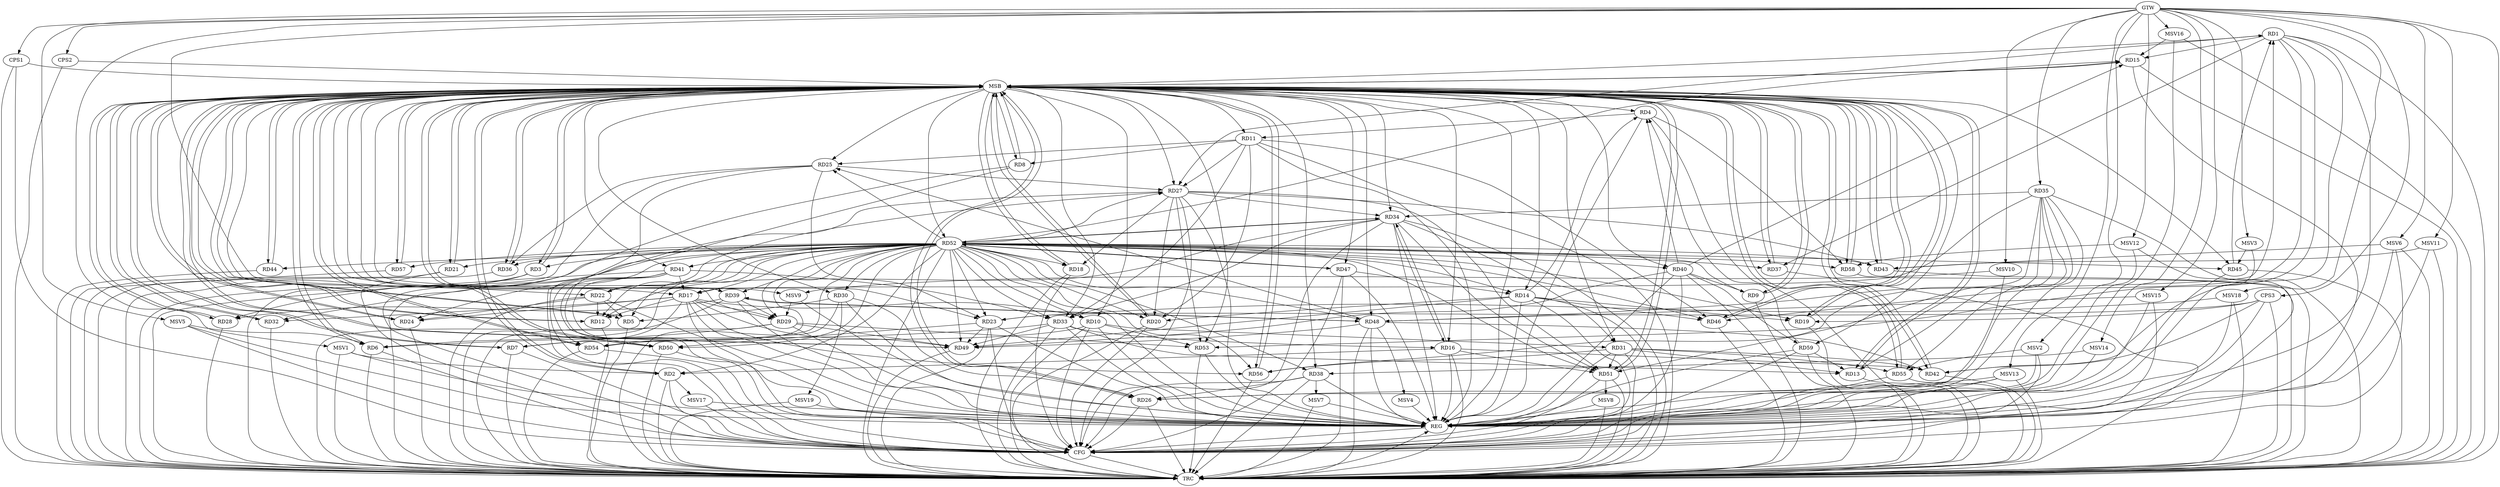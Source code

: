 strict digraph G {
  RD1 [ label="RD1" ];
  RD2 [ label="RD2" ];
  RD3 [ label="RD3" ];
  RD4 [ label="RD4" ];
  RD5 [ label="RD5" ];
  RD6 [ label="RD6" ];
  RD7 [ label="RD7" ];
  RD8 [ label="RD8" ];
  RD9 [ label="RD9" ];
  RD10 [ label="RD10" ];
  RD11 [ label="RD11" ];
  RD12 [ label="RD12" ];
  RD13 [ label="RD13" ];
  RD14 [ label="RD14" ];
  RD15 [ label="RD15" ];
  RD16 [ label="RD16" ];
  RD17 [ label="RD17" ];
  RD18 [ label="RD18" ];
  RD19 [ label="RD19" ];
  RD20 [ label="RD20" ];
  RD21 [ label="RD21" ];
  RD22 [ label="RD22" ];
  RD23 [ label="RD23" ];
  RD24 [ label="RD24" ];
  RD25 [ label="RD25" ];
  RD26 [ label="RD26" ];
  RD27 [ label="RD27" ];
  RD28 [ label="RD28" ];
  RD29 [ label="RD29" ];
  RD30 [ label="RD30" ];
  RD31 [ label="RD31" ];
  RD32 [ label="RD32" ];
  RD33 [ label="RD33" ];
  RD34 [ label="RD34" ];
  RD35 [ label="RD35" ];
  RD36 [ label="RD36" ];
  RD37 [ label="RD37" ];
  RD38 [ label="RD38" ];
  RD39 [ label="RD39" ];
  RD40 [ label="RD40" ];
  RD41 [ label="RD41" ];
  RD42 [ label="RD42" ];
  RD43 [ label="RD43" ];
  RD44 [ label="RD44" ];
  RD45 [ label="RD45" ];
  RD46 [ label="RD46" ];
  RD47 [ label="RD47" ];
  RD48 [ label="RD48" ];
  RD49 [ label="RD49" ];
  RD50 [ label="RD50" ];
  RD51 [ label="RD51" ];
  RD52 [ label="RD52" ];
  RD53 [ label="RD53" ];
  RD54 [ label="RD54" ];
  RD55 [ label="RD55" ];
  RD56 [ label="RD56" ];
  RD57 [ label="RD57" ];
  RD58 [ label="RD58" ];
  RD59 [ label="RD59" ];
  CPS1 [ label="CPS1" ];
  CPS2 [ label="CPS2" ];
  CPS3 [ label="CPS3" ];
  GTW [ label="GTW" ];
  REG [ label="REG" ];
  MSB [ label="MSB" ];
  CFG [ label="CFG" ];
  TRC [ label="TRC" ];
  MSV1 [ label="MSV1" ];
  MSV2 [ label="MSV2" ];
  MSV3 [ label="MSV3" ];
  MSV4 [ label="MSV4" ];
  MSV5 [ label="MSV5" ];
  MSV6 [ label="MSV6" ];
  MSV7 [ label="MSV7" ];
  MSV8 [ label="MSV8" ];
  MSV9 [ label="MSV9" ];
  MSV10 [ label="MSV10" ];
  MSV11 [ label="MSV11" ];
  MSV12 [ label="MSV12" ];
  MSV13 [ label="MSV13" ];
  MSV14 [ label="MSV14" ];
  MSV15 [ label="MSV15" ];
  MSV16 [ label="MSV16" ];
  MSV17 [ label="MSV17" ];
  MSV18 [ label="MSV18" ];
  MSV19 [ label="MSV19" ];
  RD1 -> RD15;
  RD1 -> RD27;
  RD1 -> RD37;
  RD1 -> RD42;
  RD45 -> RD1;
  RD1 -> RD46;
  RD48 -> RD1;
  RD1 -> RD53;
  RD16 -> RD2;
  RD4 -> RD11;
  RD14 -> RD4;
  RD40 -> RD4;
  RD4 -> RD58;
  RD59 -> RD4;
  RD22 -> RD5;
  RD30 -> RD5;
  RD33 -> RD6;
  RD52 -> RD6;
  RD29 -> RD7;
  RD11 -> RD8;
  RD40 -> RD9;
  RD17 -> RD10;
  RD10 -> RD31;
  RD10 -> RD53;
  RD10 -> RD54;
  RD11 -> RD20;
  RD11 -> RD25;
  RD11 -> RD27;
  RD11 -> RD33;
  RD11 -> RD46;
  RD17 -> RD12;
  RD22 -> RD12;
  RD34 -> RD12;
  RD31 -> RD13;
  RD33 -> RD13;
  RD35 -> RD13;
  RD59 -> RD13;
  RD14 -> RD19;
  RD14 -> RD20;
  RD14 -> RD46;
  RD47 -> RD14;
  RD14 -> RD49;
  RD52 -> RD14;
  RD40 -> RD15;
  RD33 -> RD16;
  RD16 -> RD34;
  RD34 -> RD16;
  RD16 -> RD42;
  RD16 -> RD51;
  RD17 -> RD24;
  RD17 -> RD29;
  RD17 -> RD32;
  RD35 -> RD17;
  RD41 -> RD17;
  RD17 -> RD49;
  RD52 -> RD17;
  RD17 -> RD56;
  RD27 -> RD18;
  RD52 -> RD18;
  RD52 -> RD19;
  RD27 -> RD20;
  RD22 -> RD24;
  RD22 -> RD27;
  RD25 -> RD23;
  RD23 -> RD49;
  RD23 -> RD50;
  RD25 -> RD27;
  RD25 -> RD36;
  RD48 -> RD25;
  RD30 -> RD26;
  RD35 -> RD26;
  RD38 -> RD26;
  RD27 -> RD34;
  RD27 -> RD43;
  RD27 -> RD51;
  RD27 -> RD53;
  RD39 -> RD28;
  RD39 -> RD29;
  RD29 -> RD49;
  RD29 -> RD53;
  RD34 -> RD31;
  RD31 -> RD42;
  RD31 -> RD51;
  RD31 -> RD55;
  RD31 -> RD56;
  RD34 -> RD33;
  RD41 -> RD33;
  RD33 -> RD49;
  RD52 -> RD33;
  RD35 -> RD34;
  RD34 -> RD51;
  RD34 -> RD52;
  RD35 -> RD51;
  RD35 -> RD55;
  RD35 -> RD56;
  RD52 -> RD36;
  RD39 -> RD48;
  RD48 -> RD39;
  RD52 -> RD39;
  RD40 -> RD49;
  RD52 -> RD40;
  RD40 -> RD59;
  RD41 -> RD50;
  RD41 -> RD54;
  RD48 -> RD42;
  RD52 -> RD46;
  RD47 -> RD52;
  RD48 -> RD49;
  CPS3 -> RD19;
  CPS3 -> RD23;
  CPS3 -> RD42;
  GTW -> RD35;
  GTW -> CPS1;
  GTW -> CPS2;
  GTW -> CPS3;
  RD1 -> REG;
  RD4 -> REG;
  RD10 -> REG;
  RD11 -> REG;
  RD14 -> REG;
  RD16 -> REG;
  RD17 -> REG;
  RD22 -> REG;
  RD23 -> REG;
  RD25 -> REG;
  RD27 -> REG;
  RD29 -> REG;
  RD30 -> REG;
  RD31 -> REG;
  RD33 -> REG;
  RD34 -> REG;
  RD35 -> REG;
  RD38 -> REG;
  RD39 -> REG;
  RD40 -> REG;
  RD41 -> REG;
  RD45 -> REG;
  RD47 -> REG;
  RD48 -> REG;
  RD52 -> REG;
  RD53 -> REG;
  RD59 -> REG;
  CPS3 -> REG;
  RD2 -> MSB;
  MSB -> RD31;
  MSB -> REG;
  RD3 -> MSB;
  MSB -> RD10;
  MSB -> RD50;
  RD5 -> MSB;
  MSB -> RD12;
  MSB -> RD13;
  MSB -> RD33;
  MSB -> RD36;
  MSB -> RD54;
  MSB -> RD55;
  RD6 -> MSB;
  MSB -> RD39;
  MSB -> RD51;
  MSB -> RD53;
  MSB -> RD56;
  MSB -> RD59;
  RD7 -> MSB;
  MSB -> RD2;
  MSB -> RD3;
  MSB -> RD6;
  MSB -> RD11;
  RD8 -> MSB;
  MSB -> RD1;
  MSB -> RD4;
  MSB -> RD7;
  MSB -> RD14;
  MSB -> RD40;
  MSB -> RD42;
  MSB -> RD45;
  RD9 -> MSB;
  MSB -> RD57;
  MSB -> RD58;
  RD12 -> MSB;
  MSB -> RD22;
  RD13 -> MSB;
  MSB -> RD27;
  MSB -> RD34;
  RD15 -> MSB;
  MSB -> RD21;
  MSB -> RD37;
  RD18 -> MSB;
  MSB -> RD16;
  MSB -> RD17;
  MSB -> RD30;
  RD19 -> MSB;
  MSB -> RD26;
  RD20 -> MSB;
  MSB -> RD38;
  MSB -> RD41;
  RD21 -> MSB;
  RD24 -> MSB;
  MSB -> RD20;
  MSB -> RD52;
  RD26 -> MSB;
  MSB -> RD48;
  RD28 -> MSB;
  MSB -> RD44;
  RD32 -> MSB;
  MSB -> RD23;
  MSB -> RD28;
  MSB -> RD29;
  MSB -> RD49;
  RD36 -> MSB;
  MSB -> RD43;
  RD37 -> MSB;
  MSB -> RD8;
  MSB -> RD9;
  MSB -> RD19;
  MSB -> RD46;
  RD42 -> MSB;
  RD43 -> MSB;
  RD44 -> MSB;
  MSB -> RD15;
  RD46 -> MSB;
  MSB -> RD25;
  RD49 -> MSB;
  RD50 -> MSB;
  MSB -> RD5;
  RD51 -> MSB;
  MSB -> RD24;
  RD54 -> MSB;
  RD55 -> MSB;
  RD56 -> MSB;
  MSB -> RD47;
  RD57 -> MSB;
  MSB -> RD18;
  RD58 -> MSB;
  CPS1 -> MSB;
  MSB -> RD32;
  CPS2 -> MSB;
  RD3 -> CFG;
  RD7 -> CFG;
  RD41 -> CFG;
  RD10 -> CFG;
  CPS1 -> CFG;
  RD54 -> CFG;
  RD6 -> CFG;
  RD17 -> CFG;
  RD50 -> CFG;
  RD21 -> CFG;
  RD40 -> CFG;
  RD18 -> CFG;
  RD51 -> CFG;
  RD59 -> CFG;
  RD34 -> CFG;
  RD27 -> CFG;
  RD2 -> CFG;
  RD38 -> CFG;
  RD26 -> CFG;
  RD14 -> CFG;
  RD23 -> CFG;
  RD55 -> CFG;
  RD20 -> CFG;
  RD47 -> CFG;
  RD15 -> CFG;
  RD8 -> CFG;
  REG -> CFG;
  RD1 -> TRC;
  RD2 -> TRC;
  RD3 -> TRC;
  RD4 -> TRC;
  RD5 -> TRC;
  RD6 -> TRC;
  RD7 -> TRC;
  RD8 -> TRC;
  RD9 -> TRC;
  RD10 -> TRC;
  RD11 -> TRC;
  RD12 -> TRC;
  RD13 -> TRC;
  RD14 -> TRC;
  RD15 -> TRC;
  RD16 -> TRC;
  RD17 -> TRC;
  RD18 -> TRC;
  RD19 -> TRC;
  RD20 -> TRC;
  RD21 -> TRC;
  RD22 -> TRC;
  RD23 -> TRC;
  RD24 -> TRC;
  RD25 -> TRC;
  RD26 -> TRC;
  RD27 -> TRC;
  RD28 -> TRC;
  RD29 -> TRC;
  RD30 -> TRC;
  RD31 -> TRC;
  RD32 -> TRC;
  RD33 -> TRC;
  RD34 -> TRC;
  RD35 -> TRC;
  RD36 -> TRC;
  RD37 -> TRC;
  RD38 -> TRC;
  RD39 -> TRC;
  RD40 -> TRC;
  RD41 -> TRC;
  RD42 -> TRC;
  RD43 -> TRC;
  RD44 -> TRC;
  RD45 -> TRC;
  RD46 -> TRC;
  RD47 -> TRC;
  RD48 -> TRC;
  RD49 -> TRC;
  RD50 -> TRC;
  RD51 -> TRC;
  RD52 -> TRC;
  RD53 -> TRC;
  RD54 -> TRC;
  RD55 -> TRC;
  RD56 -> TRC;
  RD57 -> TRC;
  RD58 -> TRC;
  RD59 -> TRC;
  CPS1 -> TRC;
  CPS2 -> TRC;
  CPS3 -> TRC;
  GTW -> TRC;
  CFG -> TRC;
  TRC -> REG;
  RD52 -> RD15;
  RD52 -> RD24;
  RD52 -> RD2;
  RD52 -> RD37;
  RD52 -> RD29;
  RD52 -> RD25;
  RD52 -> RD7;
  RD52 -> RD54;
  RD52 -> RD23;
  RD52 -> RD28;
  RD52 -> RD43;
  RD52 -> RD27;
  RD52 -> RD41;
  RD52 -> RD30;
  RD52 -> RD32;
  RD52 -> RD10;
  RD52 -> RD44;
  RD52 -> RD5;
  RD52 -> RD51;
  RD52 -> RD49;
  RD52 -> RD22;
  RD52 -> RD20;
  RD52 -> RD9;
  RD52 -> RD3;
  RD52 -> RD58;
  RD52 -> RD48;
  RD52 -> RD21;
  RD52 -> RD45;
  RD52 -> RD12;
  RD52 -> RD34;
  RD52 -> RD38;
  RD52 -> RD56;
  RD52 -> RD50;
  RD52 -> RD57;
  RD52 -> RD47;
  MSV1 -> RD2;
  GTW -> MSV1;
  MSV1 -> REG;
  MSV1 -> TRC;
  MSV2 -> RD55;
  GTW -> MSV2;
  MSV2 -> REG;
  MSV2 -> CFG;
  MSV3 -> RD45;
  GTW -> MSV3;
  MSV3 -> REG;
  RD48 -> MSV4;
  MSV4 -> REG;
  MSV5 -> RD6;
  GTW -> MSV5;
  MSV5 -> REG;
  MSV5 -> CFG;
  MSV6 -> RD43;
  GTW -> MSV6;
  MSV6 -> REG;
  MSV6 -> TRC;
  MSV6 -> CFG;
  RD38 -> MSV7;
  MSV7 -> REG;
  MSV7 -> TRC;
  RD51 -> MSV8;
  MSV8 -> REG;
  MSV8 -> TRC;
  MSV9 -> RD29;
  GTW -> MSV9;
  MSV9 -> REG;
  MSV10 -> MSV9;
  GTW -> MSV10;
  MSV10 -> REG;
  MSV11 -> RD43;
  GTW -> MSV11;
  MSV11 -> REG;
  MSV11 -> TRC;
  MSV12 -> RD58;
  GTW -> MSV12;
  MSV12 -> REG;
  MSV12 -> CFG;
  MSV13 -> RD26;
  GTW -> MSV13;
  MSV13 -> REG;
  MSV13 -> TRC;
  MSV13 -> CFG;
  MSV14 -> RD38;
  GTW -> MSV14;
  MSV14 -> REG;
  MSV15 -> RD48;
  GTW -> MSV15;
  MSV15 -> REG;
  MSV15 -> CFG;
  MSV16 -> RD15;
  GTW -> MSV16;
  MSV16 -> REG;
  MSV16 -> TRC;
  RD2 -> MSV17;
  MSV17 -> REG;
  MSV17 -> CFG;
  MSV18 -> RD23;
  GTW -> MSV18;
  MSV18 -> REG;
  MSV18 -> TRC;
  RD30 -> MSV19;
  MSV19 -> REG;
  MSV19 -> TRC;
}
